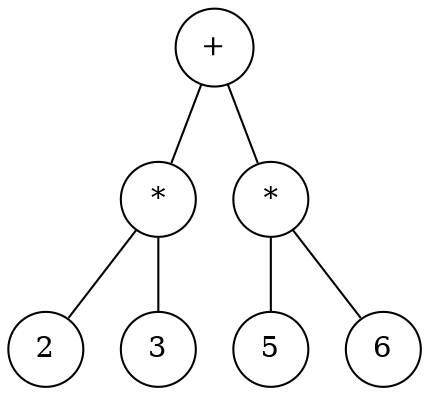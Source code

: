 digraph {
	node [shape=circle]
	"f10f40e1-f496-4400-b81c-457f229cbac4" [label="+"]
	"abd36fa6-8214-484f-927f-ebfd5303d18d" [label="*"]
	"43a73e7a-b819-4155-849d-8de6eef6db2e" [label=2]
	"abd36fa6-8214-484f-927f-ebfd5303d18d" -> "43a73e7a-b819-4155-849d-8de6eef6db2e" [arrowsize=0]
	"9501f43e-cd00-4a14-806e-e1e493ee3f4d" [label=3]
	"abd36fa6-8214-484f-927f-ebfd5303d18d" -> "9501f43e-cd00-4a14-806e-e1e493ee3f4d" [arrowsize=0]
	"f10f40e1-f496-4400-b81c-457f229cbac4" -> "abd36fa6-8214-484f-927f-ebfd5303d18d" [arrowsize=0]
	"c2df1a9b-a600-412e-98a5-0e91669012d5" [label="*"]
	"93d47279-b0f8-4e6e-9516-8fae51fbb436" [label=5]
	"c2df1a9b-a600-412e-98a5-0e91669012d5" -> "93d47279-b0f8-4e6e-9516-8fae51fbb436" [arrowsize=0]
	"fd981691-27e5-4ca9-b85d-cfe50b5ce49f" [label=6]
	"c2df1a9b-a600-412e-98a5-0e91669012d5" -> "fd981691-27e5-4ca9-b85d-cfe50b5ce49f" [arrowsize=0]
	"f10f40e1-f496-4400-b81c-457f229cbac4" -> "c2df1a9b-a600-412e-98a5-0e91669012d5" [arrowsize=0]
}
